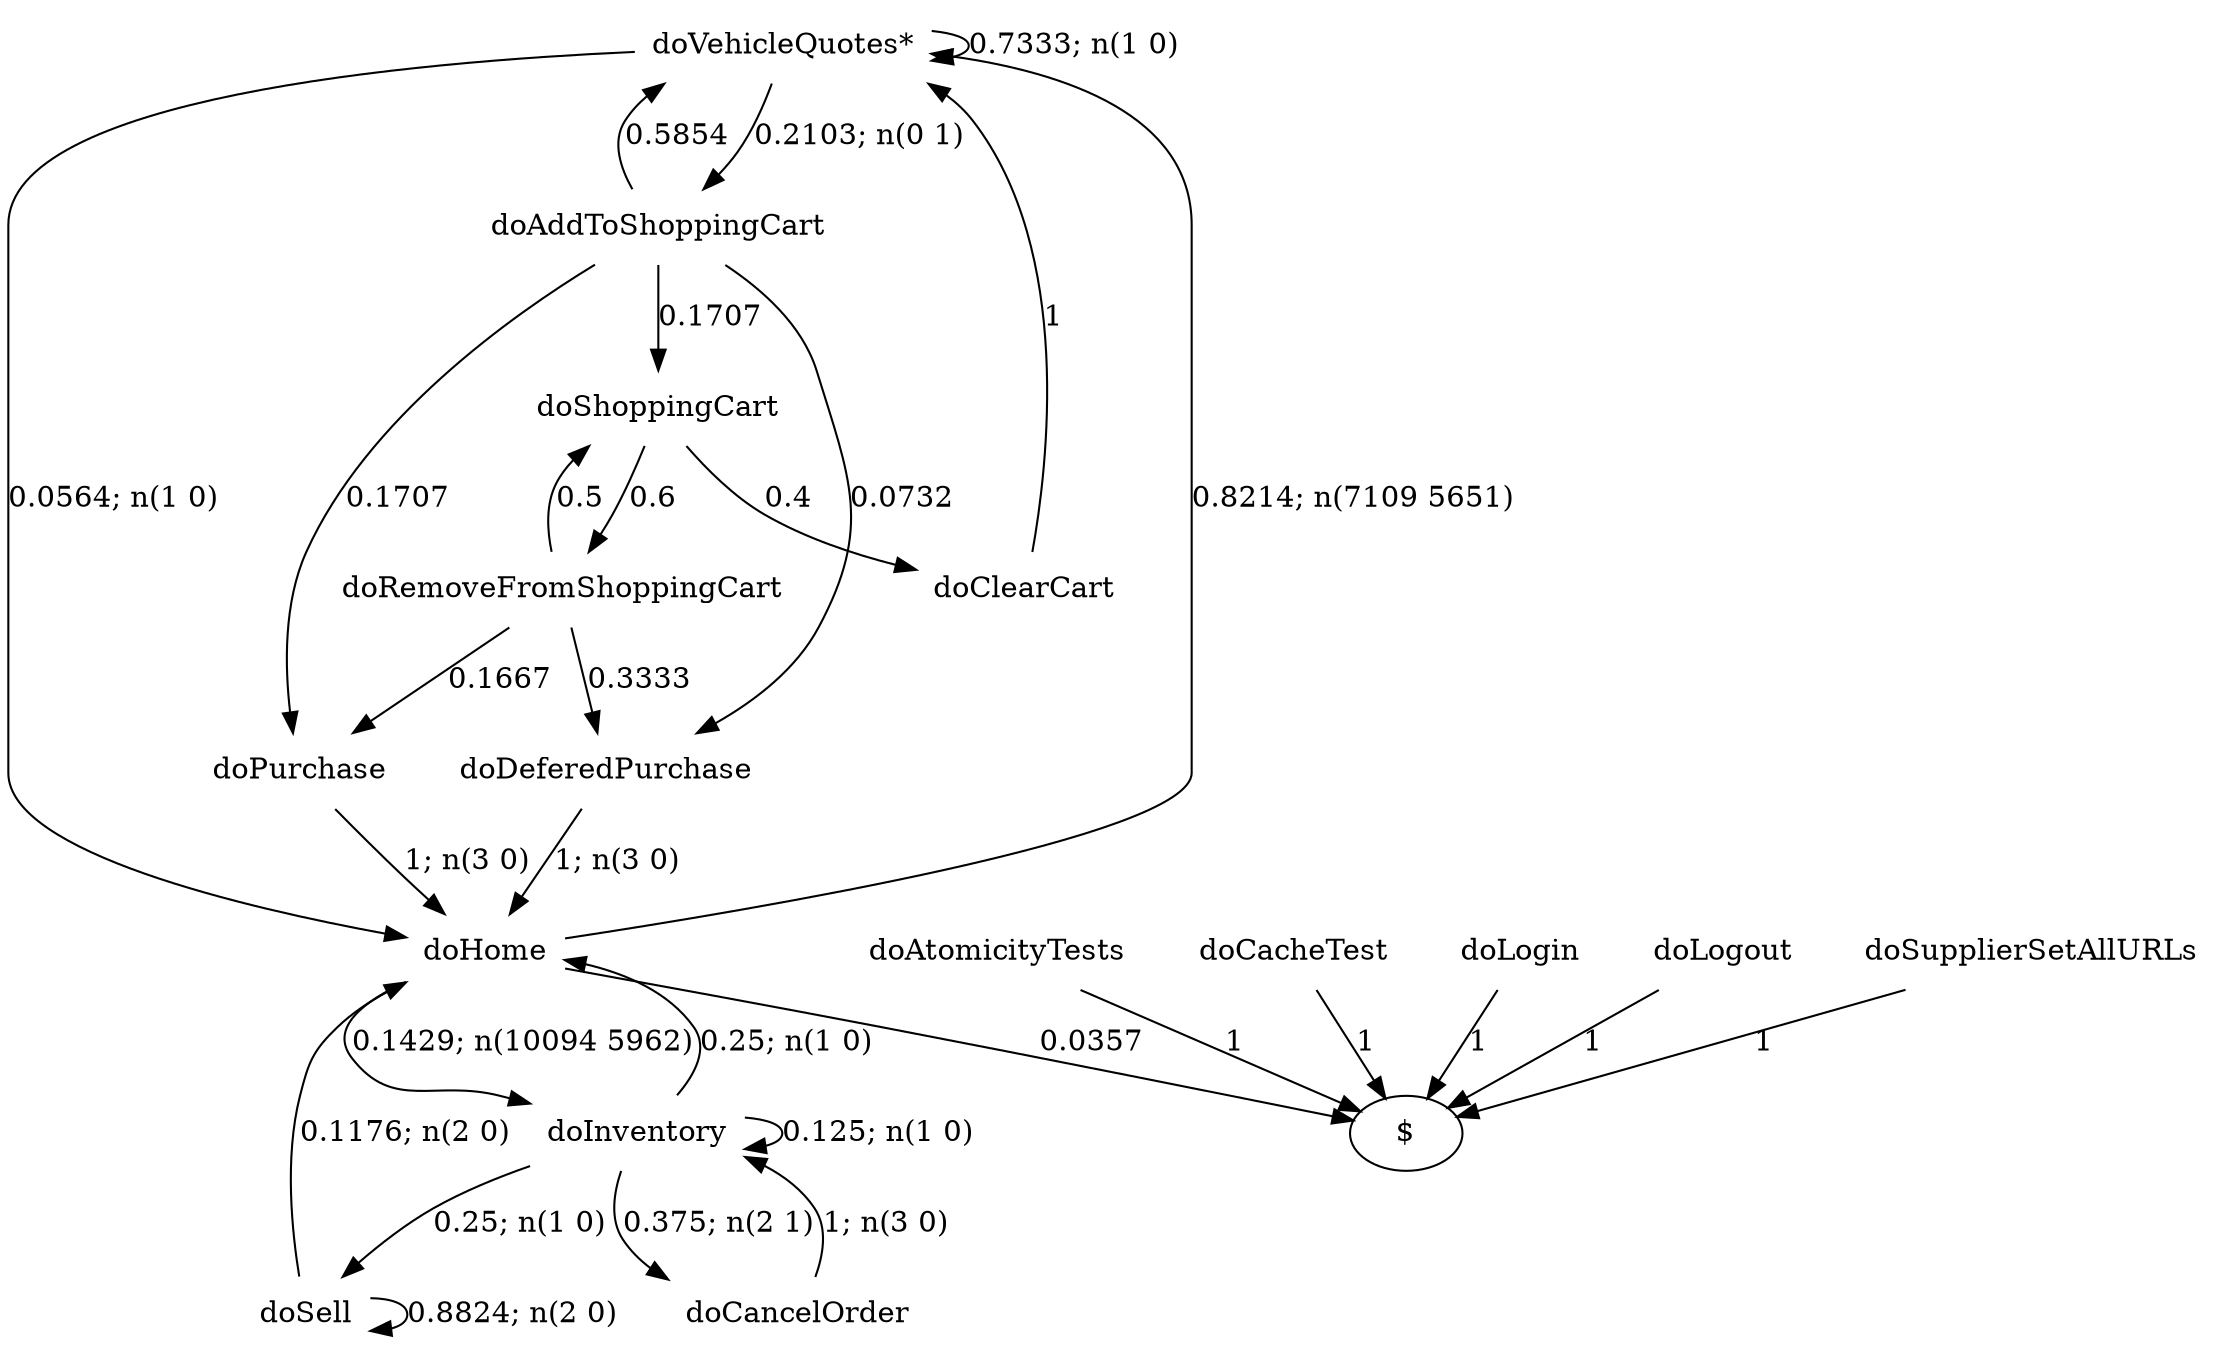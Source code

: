 digraph G {"doVehicleQuotes*" [label="doVehicleQuotes*",shape=none];"doSupplierSetAllURLs" [label="doSupplierSetAllURLs",shape=none];"doAtomicityTests" [label="doAtomicityTests",shape=none];"doCacheTest" [label="doCacheTest",shape=none];"doLogin" [label="doLogin",shape=none];"doAddToShoppingCart" [label="doAddToShoppingCart",shape=none];"doDeferedPurchase" [label="doDeferedPurchase",shape=none];"doHome" [label="doHome",shape=none];"doShoppingCart" [label="doShoppingCart",shape=none];"doClearCart" [label="doClearCart",shape=none];"doPurchase" [label="doPurchase",shape=none];"doInventory" [label="doInventory",shape=none];"doSell" [label="doSell",shape=none];"doLogout" [label="doLogout",shape=none];"doCancelOrder" [label="doCancelOrder",shape=none];"doRemoveFromShoppingCart" [label="doRemoveFromShoppingCart",shape=none];"doVehicleQuotes*"->"doVehicleQuotes*" [style=solid,label="0.7333; n(1 0)"];"doVehicleQuotes*"->"doAddToShoppingCart" [style=solid,label="0.2103; n(0 1)"];"doVehicleQuotes*"->"doHome" [style=solid,label="0.0564; n(1 0)"];"doSupplierSetAllURLs"->"$" [style=solid,label="1"];"doAtomicityTests"->"$" [style=solid,label="1"];"doCacheTest"->"$" [style=solid,label="1"];"doLogin"->"$" [style=solid,label="1"];"doAddToShoppingCart"->"doVehicleQuotes*" [style=solid,label="0.5854"];"doAddToShoppingCart"->"doDeferedPurchase" [style=solid,label="0.0732"];"doAddToShoppingCart"->"doShoppingCart" [style=solid,label="0.1707"];"doAddToShoppingCart"->"doPurchase" [style=solid,label="0.1707"];"doDeferedPurchase"->"doHome" [style=solid,label="1; n(3 0)"];"doHome"->"doVehicleQuotes*" [style=solid,label="0.8214; n(7109 5651)"];"doHome"->"doInventory" [style=solid,label="0.1429; n(10094 5962)"];"doHome"->"$" [style=solid,label="0.0357"];"doShoppingCart"->"doClearCart" [style=solid,label="0.4"];"doShoppingCart"->"doRemoveFromShoppingCart" [style=solid,label="0.6"];"doClearCart"->"doVehicleQuotes*" [style=solid,label="1"];"doPurchase"->"doHome" [style=solid,label="1; n(3 0)"];"doInventory"->"doHome" [style=solid,label="0.25; n(1 0)"];"doInventory"->"doInventory" [style=solid,label="0.125; n(1 0)"];"doInventory"->"doSell" [style=solid,label="0.25; n(1 0)"];"doInventory"->"doCancelOrder" [style=solid,label="0.375; n(2 1)"];"doSell"->"doHome" [style=solid,label="0.1176; n(2 0)"];"doSell"->"doSell" [style=solid,label="0.8824; n(2 0)"];"doLogout"->"$" [style=solid,label="1"];"doCancelOrder"->"doInventory" [style=solid,label="1; n(3 0)"];"doRemoveFromShoppingCart"->"doDeferedPurchase" [style=solid,label="0.3333"];"doRemoveFromShoppingCart"->"doShoppingCart" [style=solid,label="0.5"];"doRemoveFromShoppingCart"->"doPurchase" [style=solid,label="0.1667"];}